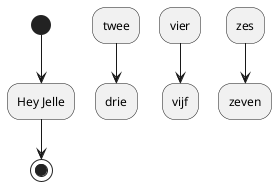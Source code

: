 @startuml

(*) --> "Hey Jelle"
"Hey Jelle" --> (*)

"twee" --> "drie"
"vier" --> "vijf"
"zes" --> "zeven"

@enduml
